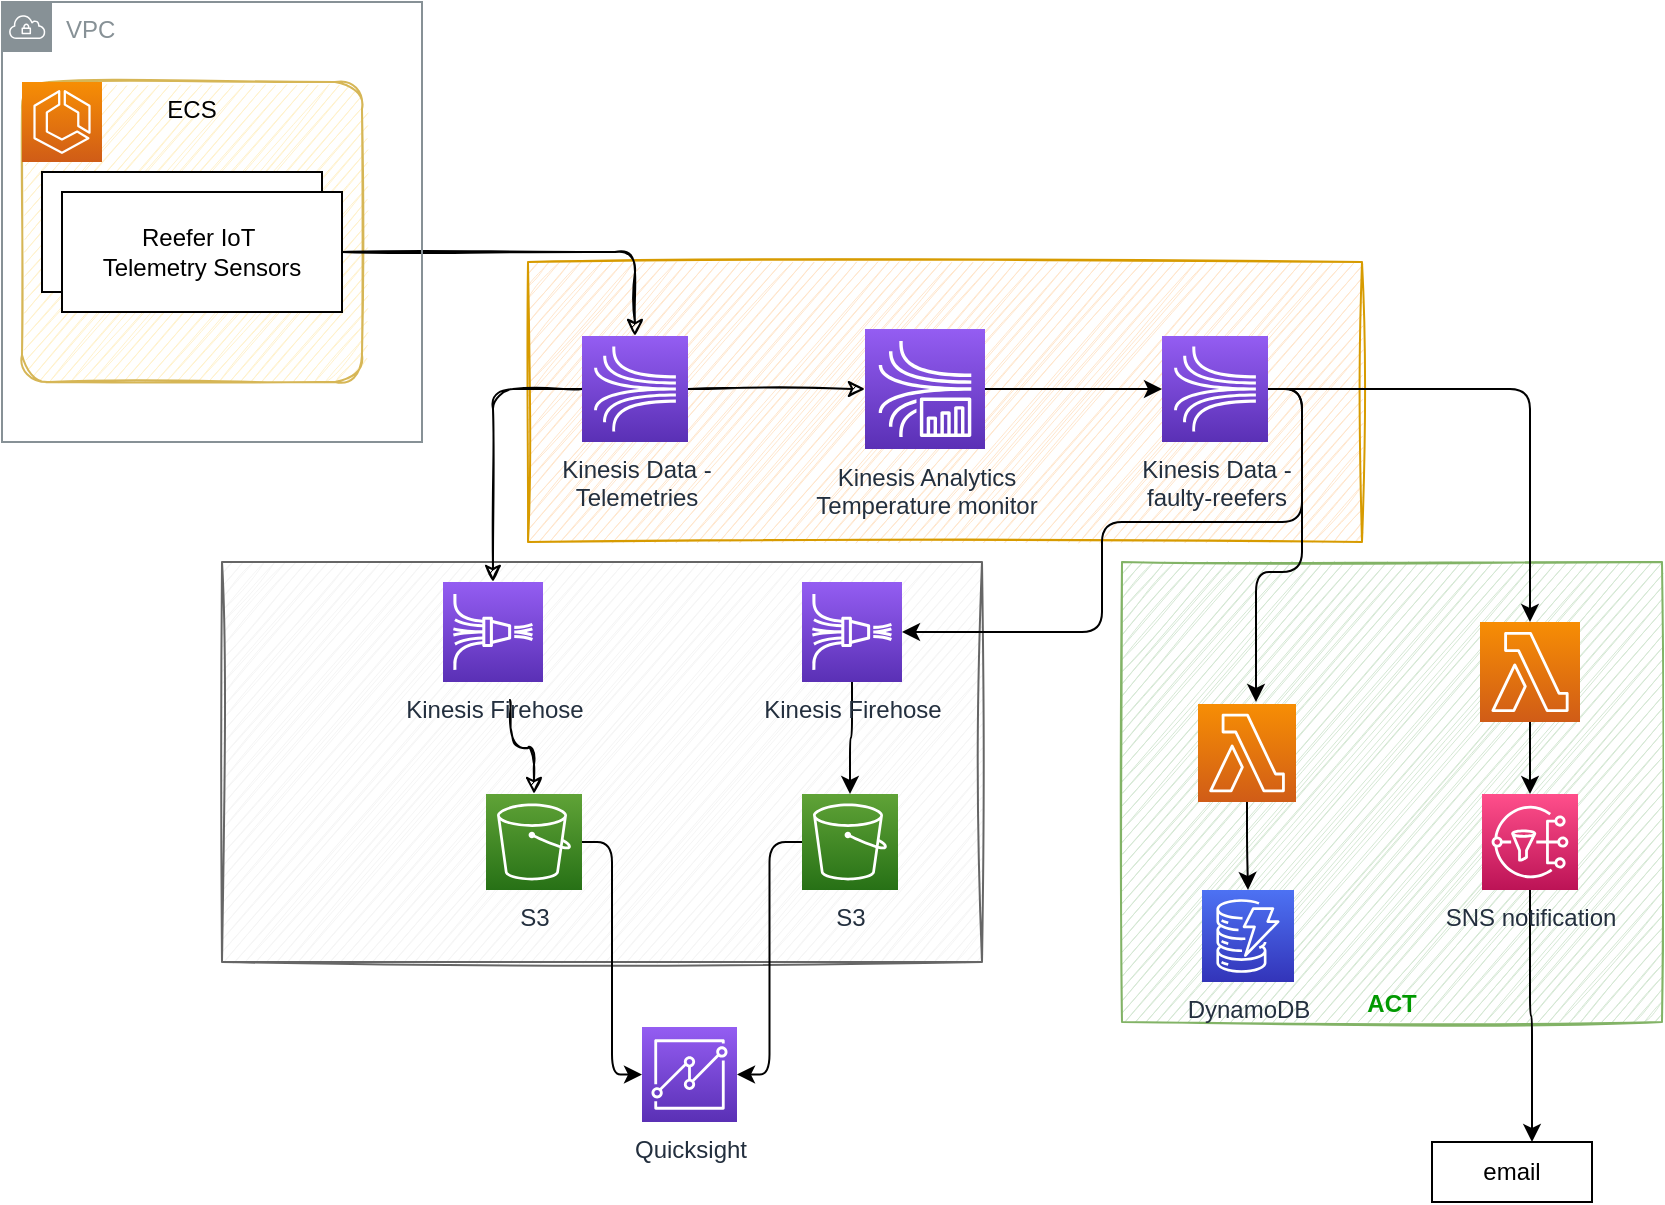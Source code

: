 <mxfile>
    <diagram id="UKa0x60UbZhikQSXBitW" name="Page-1">
        <mxGraphModel dx="602" dy="423" grid="1" gridSize="10" guides="1" tooltips="1" connect="1" arrows="1" fold="1" page="1" pageScale="1" pageWidth="850" pageHeight="1100" math="0" shadow="0">
            <root>
                <mxCell id="0"/>
                <mxCell id="1" parent="0"/>
                <mxCell id="58" value="ACT" style="rounded=0;whiteSpace=wrap;html=1;fillColor=#d5e8d4;strokeColor=#82b366;sketch=1;verticalAlign=bottom;fontColor=#009900;fontStyle=1" vertex="1" parent="1">
                    <mxGeometry x="560" y="290" width="270" height="230" as="geometry"/>
                </mxCell>
                <mxCell id="50" value="" style="rounded=0;whiteSpace=wrap;html=1;fillColor=#ffe6cc;strokeColor=#d79b00;sketch=1;" parent="1" vertex="1">
                    <mxGeometry x="263" y="140" width="417" height="140" as="geometry"/>
                </mxCell>
                <mxCell id="46" value="" style="rounded=0;whiteSpace=wrap;html=1;fillColor=#f5f5f5;fontColor=#333333;strokeColor=#666666;sketch=1;" parent="1" vertex="1">
                    <mxGeometry x="110" y="290" width="380" height="200" as="geometry"/>
                </mxCell>
                <mxCell id="20" value="ECS" style="rounded=1;whiteSpace=wrap;html=1;sketch=1;verticalAlign=top;fillColor=#fff2cc;strokeColor=#d6b656;arcSize=9;" parent="1" vertex="1">
                    <mxGeometry x="10" y="50" width="170" height="150" as="geometry"/>
                </mxCell>
                <mxCell id="5" style="edgeStyle=orthogonalEdgeStyle;html=1;entryX=0.5;entryY=0;entryDx=0;entryDy=0;sketch=1;entryPerimeter=0;" parent="1" source="3" target="23" edge="1">
                    <mxGeometry relative="1" as="geometry">
                        <mxPoint x="230" y="220" as="targetPoint"/>
                    </mxGeometry>
                </mxCell>
                <mxCell id="7" style="edgeStyle=orthogonalEdgeStyle;sketch=1;html=1;exitX=1;exitY=0.5;exitDx=0;exitDy=0;exitPerimeter=0;" parent="1" source="23" target="29" edge="1">
                    <mxGeometry relative="1" as="geometry">
                        <mxPoint x="370" y="220" as="sourcePoint"/>
                    </mxGeometry>
                </mxCell>
                <mxCell id="15" style="edgeStyle=orthogonalEdgeStyle;sketch=1;html=1;entryX=0.5;entryY=0;entryDx=0;entryDy=0;entryPerimeter=0;exitX=0;exitY=0.5;exitDx=0;exitDy=0;exitPerimeter=0;" parent="1" source="23" target="25" edge="1">
                    <mxGeometry relative="1" as="geometry">
                        <mxPoint x="287" y="250" as="sourcePoint"/>
                        <mxPoint x="260" y="300" as="targetPoint"/>
                    </mxGeometry>
                </mxCell>
                <mxCell id="13" style="edgeStyle=orthogonalEdgeStyle;sketch=1;html=1;exitX=0.45;exitY=0.983;exitDx=0;exitDy=0;exitPerimeter=0;entryX=0.5;entryY=0;entryDx=0;entryDy=0;entryPerimeter=0;" parent="1" target="26" edge="1">
                    <mxGeometry relative="1" as="geometry">
                        <mxPoint x="254" y="358.98" as="sourcePoint"/>
                    </mxGeometry>
                </mxCell>
                <mxCell id="2" value="Reefer IoT&amp;nbsp;&lt;br&gt;Telemetry Sensors" style="rounded=0;whiteSpace=wrap;html=1;" parent="1" vertex="1">
                    <mxGeometry x="20" y="95" width="140" height="60" as="geometry"/>
                </mxCell>
                <mxCell id="3" value="Reefer IoT&amp;nbsp;&lt;br&gt;Telemetry Sensors" style="rounded=0;whiteSpace=wrap;html=1;" parent="1" vertex="1">
                    <mxGeometry x="30" y="105" width="140" height="60" as="geometry"/>
                </mxCell>
                <mxCell id="23" value="Kinesis Data - &lt;br&gt;Telemetries" style="sketch=0;points=[[0,0,0],[0.25,0,0],[0.5,0,0],[0.75,0,0],[1,0,0],[0,1,0],[0.25,1,0],[0.5,1,0],[0.75,1,0],[1,1,0],[0,0.25,0],[0,0.5,0],[0,0.75,0],[1,0.25,0],[1,0.5,0],[1,0.75,0]];outlineConnect=0;fontColor=#232F3E;gradientColor=#945DF2;gradientDirection=north;fillColor=#5A30B5;strokeColor=#ffffff;dashed=0;verticalLabelPosition=bottom;verticalAlign=top;align=center;html=1;fontSize=12;fontStyle=0;aspect=fixed;shape=mxgraph.aws4.resourceIcon;resIcon=mxgraph.aws4.kinesis;" parent="1" vertex="1">
                    <mxGeometry x="290" y="177" width="53" height="53" as="geometry"/>
                </mxCell>
                <mxCell id="24" value="" style="sketch=0;points=[[0,0,0],[0.25,0,0],[0.5,0,0],[0.75,0,0],[1,0,0],[0,1,0],[0.25,1,0],[0.5,1,0],[0.75,1,0],[1,1,0],[0,0.25,0],[0,0.5,0],[0,0.75,0],[1,0.25,0],[1,0.5,0],[1,0.75,0]];outlineConnect=0;fontColor=#232F3E;gradientColor=#F78E04;gradientDirection=north;fillColor=#D05C17;strokeColor=#ffffff;dashed=0;verticalLabelPosition=bottom;verticalAlign=top;align=center;html=1;fontSize=12;fontStyle=0;aspect=fixed;shape=mxgraph.aws4.resourceIcon;resIcon=mxgraph.aws4.ecs;" parent="1" vertex="1">
                    <mxGeometry x="10" y="50" width="40" height="40" as="geometry"/>
                </mxCell>
                <mxCell id="25" value="Kinesis Firehose" style="sketch=0;points=[[0,0,0],[0.25,0,0],[0.5,0,0],[0.75,0,0],[1,0,0],[0,1,0],[0.25,1,0],[0.5,1,0],[0.75,1,0],[1,1,0],[0,0.25,0],[0,0.5,0],[0,0.75,0],[1,0.25,0],[1,0.5,0],[1,0.75,0]];outlineConnect=0;fontColor=#232F3E;gradientColor=#945DF2;gradientDirection=north;fillColor=#5A30B5;strokeColor=#ffffff;dashed=0;verticalLabelPosition=bottom;verticalAlign=top;align=center;html=1;fontSize=12;fontStyle=0;aspect=fixed;shape=mxgraph.aws4.resourceIcon;resIcon=mxgraph.aws4.kinesis_data_firehose;" parent="1" vertex="1">
                    <mxGeometry x="220.5" y="300" width="50" height="50" as="geometry"/>
                </mxCell>
                <mxCell id="26" value="S3" style="sketch=0;points=[[0,0,0],[0.25,0,0],[0.5,0,0],[0.75,0,0],[1,0,0],[0,1,0],[0.25,1,0],[0.5,1,0],[0.75,1,0],[1,1,0],[0,0.25,0],[0,0.5,0],[0,0.75,0],[1,0.25,0],[1,0.5,0],[1,0.75,0]];outlineConnect=0;fontColor=#232F3E;gradientColor=#60A337;gradientDirection=north;fillColor=#277116;strokeColor=#ffffff;dashed=0;verticalLabelPosition=bottom;verticalAlign=top;align=center;html=1;fontSize=12;fontStyle=0;aspect=fixed;shape=mxgraph.aws4.resourceIcon;resIcon=mxgraph.aws4.s3;" parent="1" vertex="1">
                    <mxGeometry x="242" y="406" width="48" height="48" as="geometry"/>
                </mxCell>
                <mxCell id="39" style="edgeStyle=orthogonalEdgeStyle;html=1;" parent="1" source="29" target="38" edge="1">
                    <mxGeometry relative="1" as="geometry"/>
                </mxCell>
                <mxCell id="29" value="Kinesis Analytics&lt;br&gt;Temperature monitor" style="sketch=0;points=[[0,0,0],[0.25,0,0],[0.5,0,0],[0.75,0,0],[1,0,0],[0,1,0],[0.25,1,0],[0.5,1,0],[0.75,1,0],[1,1,0],[0,0.25,0],[0,0.5,0],[0,0.75,0],[1,0.25,0],[1,0.5,0],[1,0.75,0]];outlineConnect=0;fontColor=#232F3E;gradientColor=#945DF2;gradientDirection=north;fillColor=#5A30B5;strokeColor=#ffffff;dashed=0;verticalLabelPosition=bottom;verticalAlign=top;align=center;html=1;fontSize=12;fontStyle=0;aspect=fixed;shape=mxgraph.aws4.resourceIcon;resIcon=mxgraph.aws4.kinesis_data_analytics;" parent="1" vertex="1">
                    <mxGeometry x="431.5" y="173.5" width="60" height="60" as="geometry"/>
                </mxCell>
                <mxCell id="43" style="edgeStyle=orthogonalEdgeStyle;html=1;exitX=0.5;exitY=1;exitDx=0;exitDy=0;exitPerimeter=0;" parent="1" target="42" edge="1" source="49">
                    <mxGeometry relative="1" as="geometry">
                        <mxPoint x="400" y="370" as="sourcePoint"/>
                    </mxGeometry>
                </mxCell>
                <mxCell id="47" style="edgeStyle=orthogonalEdgeStyle;html=1;entryX=0.5;entryY=0;entryDx=0;entryDy=0;entryPerimeter=0;" parent="1" source="30" target="31" edge="1">
                    <mxGeometry relative="1" as="geometry"/>
                </mxCell>
                <mxCell id="30" value="" style="sketch=0;points=[[0,0,0],[0.25,0,0],[0.5,0,0],[0.75,0,0],[1,0,0],[0,1,0],[0.25,1,0],[0.5,1,0],[0.75,1,0],[1,1,0],[0,0.25,0],[0,0.5,0],[0,0.75,0],[1,0.25,0],[1,0.5,0],[1,0.75,0]];outlineConnect=0;fontColor=#232F3E;gradientColor=#F78E04;gradientDirection=north;fillColor=#D05C17;strokeColor=#ffffff;dashed=0;verticalLabelPosition=bottom;verticalAlign=top;align=center;html=1;fontSize=12;fontStyle=0;aspect=fixed;shape=mxgraph.aws4.resourceIcon;resIcon=mxgraph.aws4.lambda;" parent="1" vertex="1">
                    <mxGeometry x="598" y="361" width="49" height="49" as="geometry"/>
                </mxCell>
                <mxCell id="31" value="DynamoDB" style="sketch=0;points=[[0,0,0],[0.25,0,0],[0.5,0,0],[0.75,0,0],[1,0,0],[0,1,0],[0.25,1,0],[0.5,1,0],[0.75,1,0],[1,1,0],[0,0.25,0],[0,0.5,0],[0,0.75,0],[1,0.25,0],[1,0.5,0],[1,0.75,0]];outlineConnect=0;fontColor=#232F3E;gradientColor=#4D72F3;gradientDirection=north;fillColor=#3334B9;strokeColor=#ffffff;dashed=0;verticalLabelPosition=bottom;verticalAlign=top;align=center;html=1;fontSize=12;fontStyle=0;aspect=fixed;shape=mxgraph.aws4.resourceIcon;resIcon=mxgraph.aws4.dynamodb;" parent="1" vertex="1">
                    <mxGeometry x="600" y="454" width="46" height="46" as="geometry"/>
                </mxCell>
                <mxCell id="52" style="edgeStyle=orthogonalEdgeStyle;html=1;entryX=0.625;entryY=0;entryDx=0;entryDy=0;entryPerimeter=0;" edge="1" parent="1" source="34" target="51">
                    <mxGeometry relative="1" as="geometry"/>
                </mxCell>
                <mxCell id="34" value="SNS notification" style="sketch=0;points=[[0,0,0],[0.25,0,0],[0.5,0,0],[0.75,0,0],[1,0,0],[0,1,0],[0.25,1,0],[0.5,1,0],[0.75,1,0],[1,1,0],[0,0.25,0],[0,0.5,0],[0,0.75,0],[1,0.25,0],[1,0.5,0],[1,0.75,0]];outlineConnect=0;fontColor=#232F3E;gradientColor=#FF4F8B;gradientDirection=north;fillColor=#BC1356;strokeColor=#ffffff;dashed=0;verticalLabelPosition=bottom;verticalAlign=top;align=center;html=1;fontSize=12;fontStyle=0;aspect=fixed;shape=mxgraph.aws4.resourceIcon;resIcon=mxgraph.aws4.sns;" parent="1" vertex="1">
                    <mxGeometry x="740" y="406" width="48" height="48" as="geometry"/>
                </mxCell>
                <mxCell id="35" value="Quicksight" style="sketch=0;points=[[0,0,0],[0.25,0,0],[0.5,0,0],[0.75,0,0],[1,0,0],[0,1,0],[0.25,1,0],[0.5,1,0],[0.75,1,0],[1,1,0],[0,0.25,0],[0,0.5,0],[0,0.75,0],[1,0.25,0],[1,0.5,0],[1,0.75,0]];outlineConnect=0;fontColor=#232F3E;gradientColor=#945DF2;gradientDirection=north;fillColor=#5A30B5;strokeColor=#ffffff;dashed=0;verticalLabelPosition=bottom;verticalAlign=top;align=center;html=1;fontSize=12;fontStyle=0;aspect=fixed;shape=mxgraph.aws4.resourceIcon;resIcon=mxgraph.aws4.quicksight;" parent="1" vertex="1">
                    <mxGeometry x="320" y="522.5" width="47.5" height="47.5" as="geometry"/>
                </mxCell>
                <mxCell id="36" value="VPC" style="sketch=0;outlineConnect=0;gradientColor=none;html=1;whiteSpace=wrap;fontSize=12;fontStyle=0;shape=mxgraph.aws4.group;grIcon=mxgraph.aws4.group_vpc;strokeColor=#879196;fillColor=none;verticalAlign=top;align=left;spacingLeft=30;fontColor=#879196;dashed=0;" parent="1" vertex="1">
                    <mxGeometry y="10" width="210" height="220" as="geometry"/>
                </mxCell>
                <mxCell id="41" style="html=1;edgeStyle=orthogonalEdgeStyle;exitX=1;exitY=0.5;exitDx=0;exitDy=0;exitPerimeter=0;" parent="1" source="38" edge="1">
                    <mxGeometry relative="1" as="geometry">
                        <mxPoint x="627" y="360" as="targetPoint"/>
                        <Array as="points">
                            <mxPoint x="650" y="204"/>
                            <mxPoint x="650" y="295"/>
                            <mxPoint x="627" y="295"/>
                        </Array>
                    </mxGeometry>
                </mxCell>
                <mxCell id="53" style="html=1;entryX=1;entryY=0.5;entryDx=0;entryDy=0;entryPerimeter=0;edgeStyle=orthogonalEdgeStyle;exitX=1;exitY=0.5;exitDx=0;exitDy=0;exitPerimeter=0;" edge="1" parent="1" source="38" target="49">
                    <mxGeometry relative="1" as="geometry">
                        <mxPoint x="460" y="325" as="targetPoint"/>
                        <Array as="points">
                            <mxPoint x="650" y="204"/>
                            <mxPoint x="650" y="270"/>
                            <mxPoint x="550" y="270"/>
                            <mxPoint x="550" y="325"/>
                        </Array>
                    </mxGeometry>
                </mxCell>
                <mxCell id="56" style="edgeStyle=orthogonalEdgeStyle;html=1;entryX=0.5;entryY=0;entryDx=0;entryDy=0;entryPerimeter=0;" edge="1" parent="1" source="38" target="55">
                    <mxGeometry relative="1" as="geometry"/>
                </mxCell>
                <mxCell id="38" value="Kinesis Data - &lt;br&gt;faulty-reefers" style="sketch=0;points=[[0,0,0],[0.25,0,0],[0.5,0,0],[0.75,0,0],[1,0,0],[0,1,0],[0.25,1,0],[0.5,1,0],[0.75,1,0],[1,1,0],[0,0.25,0],[0,0.5,0],[0,0.75,0],[1,0.25,0],[1,0.5,0],[1,0.75,0]];outlineConnect=0;fontColor=#232F3E;gradientColor=#945DF2;gradientDirection=north;fillColor=#5A30B5;strokeColor=#ffffff;dashed=0;verticalLabelPosition=bottom;verticalAlign=top;align=center;html=1;fontSize=12;fontStyle=0;aspect=fixed;shape=mxgraph.aws4.resourceIcon;resIcon=mxgraph.aws4.kinesis;" parent="1" vertex="1">
                    <mxGeometry x="580" y="177" width="53" height="53" as="geometry"/>
                </mxCell>
                <mxCell id="44" style="edgeStyle=orthogonalEdgeStyle;html=1;exitX=1;exitY=0.5;exitDx=0;exitDy=0;exitPerimeter=0;entryX=0;entryY=0.5;entryDx=0;entryDy=0;entryPerimeter=0;" parent="1" source="26" target="35" edge="1">
                    <mxGeometry relative="1" as="geometry"/>
                </mxCell>
                <mxCell id="45" style="edgeStyle=orthogonalEdgeStyle;html=1;entryX=1;entryY=0.5;entryDx=0;entryDy=0;entryPerimeter=0;exitX=0;exitY=0.5;exitDx=0;exitDy=0;exitPerimeter=0;" parent="1" source="42" target="35" edge="1">
                    <mxGeometry relative="1" as="geometry"/>
                </mxCell>
                <mxCell id="42" value="S3" style="sketch=0;points=[[0,0,0],[0.25,0,0],[0.5,0,0],[0.75,0,0],[1,0,0],[0,1,0],[0.25,1,0],[0.5,1,0],[0.75,1,0],[1,1,0],[0,0.25,0],[0,0.5,0],[0,0.75,0],[1,0.25,0],[1,0.5,0],[1,0.75,0]];outlineConnect=0;fontColor=#232F3E;gradientColor=#60A337;gradientDirection=north;fillColor=#277116;strokeColor=#ffffff;dashed=0;verticalLabelPosition=bottom;verticalAlign=top;align=center;html=1;fontSize=12;fontStyle=0;aspect=fixed;shape=mxgraph.aws4.resourceIcon;resIcon=mxgraph.aws4.s3;" parent="1" vertex="1">
                    <mxGeometry x="400" y="406" width="48" height="48" as="geometry"/>
                </mxCell>
                <mxCell id="49" value="Kinesis Firehose" style="sketch=0;points=[[0,0,0],[0.25,0,0],[0.5,0,0],[0.75,0,0],[1,0,0],[0,1,0],[0.25,1,0],[0.5,1,0],[0.75,1,0],[1,1,0],[0,0.25,0],[0,0.5,0],[0,0.75,0],[1,0.25,0],[1,0.5,0],[1,0.75,0]];outlineConnect=0;fontColor=#232F3E;gradientColor=#945DF2;gradientDirection=north;fillColor=#5A30B5;strokeColor=#ffffff;dashed=0;verticalLabelPosition=bottom;verticalAlign=top;align=center;html=1;fontSize=12;fontStyle=0;aspect=fixed;shape=mxgraph.aws4.resourceIcon;resIcon=mxgraph.aws4.kinesis_data_firehose;" parent="1" vertex="1">
                    <mxGeometry x="400" y="300" width="50" height="50" as="geometry"/>
                </mxCell>
                <mxCell id="51" value="email" style="whiteSpace=wrap;html=1;" vertex="1" parent="1">
                    <mxGeometry x="715" y="580" width="80" height="30" as="geometry"/>
                </mxCell>
                <mxCell id="61" style="edgeStyle=orthogonalEdgeStyle;html=1;fontColor=#009900;" edge="1" parent="1" source="55" target="34">
                    <mxGeometry relative="1" as="geometry"/>
                </mxCell>
                <mxCell id="55" value="" style="sketch=0;points=[[0,0,0],[0.25,0,0],[0.5,0,0],[0.75,0,0],[1,0,0],[0,1,0],[0.25,1,0],[0.5,1,0],[0.75,1,0],[1,1,0],[0,0.25,0],[0,0.5,0],[0,0.75,0],[1,0.25,0],[1,0.5,0],[1,0.75,0]];outlineConnect=0;fontColor=#232F3E;gradientColor=#F78E04;gradientDirection=north;fillColor=#D05C17;strokeColor=#ffffff;dashed=0;verticalLabelPosition=bottom;verticalAlign=top;align=center;html=1;fontSize=12;fontStyle=0;aspect=fixed;shape=mxgraph.aws4.resourceIcon;resIcon=mxgraph.aws4.lambda;" vertex="1" parent="1">
                    <mxGeometry x="739" y="320" width="50" height="50" as="geometry"/>
                </mxCell>
            </root>
        </mxGraphModel>
    </diagram>
</mxfile>